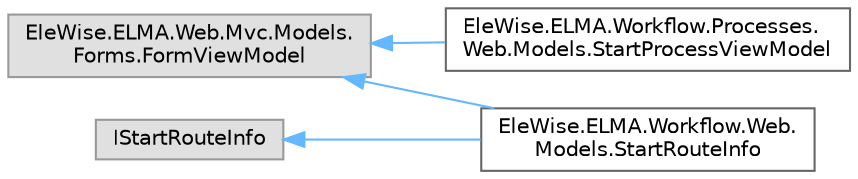 digraph "Graphical Class Hierarchy"
{
 // LATEX_PDF_SIZE
  bgcolor="transparent";
  edge [fontname=Helvetica,fontsize=10,labelfontname=Helvetica,labelfontsize=10];
  node [fontname=Helvetica,fontsize=10,shape=box,height=0.2,width=0.4];
  rankdir="LR";
  Node0 [id="Node000000",label="EleWise.ELMA.Web.Mvc.Models.\lForms.FormViewModel",height=0.2,width=0.4,color="grey60", fillcolor="#E0E0E0", style="filled",tooltip=" "];
  Node0 -> Node1 [id="edge1237_Node000000_Node000001",dir="back",color="steelblue1",style="solid",tooltip=" "];
  Node1 [id="Node000001",label="EleWise.ELMA.Workflow.Processes.\lWeb.Models.StartProcessViewModel",height=0.2,width=0.4,color="grey40", fillcolor="white", style="filled",URL="$class_ele_wise_1_1_e_l_m_a_1_1_workflow_1_1_processes_1_1_web_1_1_models_1_1_start_process_view_model.html",tooltip="Модель формы запуска процесса"];
  Node0 -> Node2 [id="edge1238_Node000000_Node000002",dir="back",color="steelblue1",style="solid",tooltip=" "];
  Node2 [id="Node000002",label="EleWise.ELMA.Workflow.Web.\lModels.StartRouteInfo",height=0.2,width=0.4,color="grey40", fillcolor="white", style="filled",URL="$class_ele_wise_1_1_e_l_m_a_1_1_workflow_1_1_web_1_1_models_1_1_start_route_info.html",tooltip=" "];
  Node3 [id="Node000003",label="IStartRouteInfo",height=0.2,width=0.4,color="grey60", fillcolor="#E0E0E0", style="filled",tooltip=" "];
  Node3 -> Node2 [id="edge1239_Node000003_Node000002",dir="back",color="steelblue1",style="solid",tooltip=" "];
}
